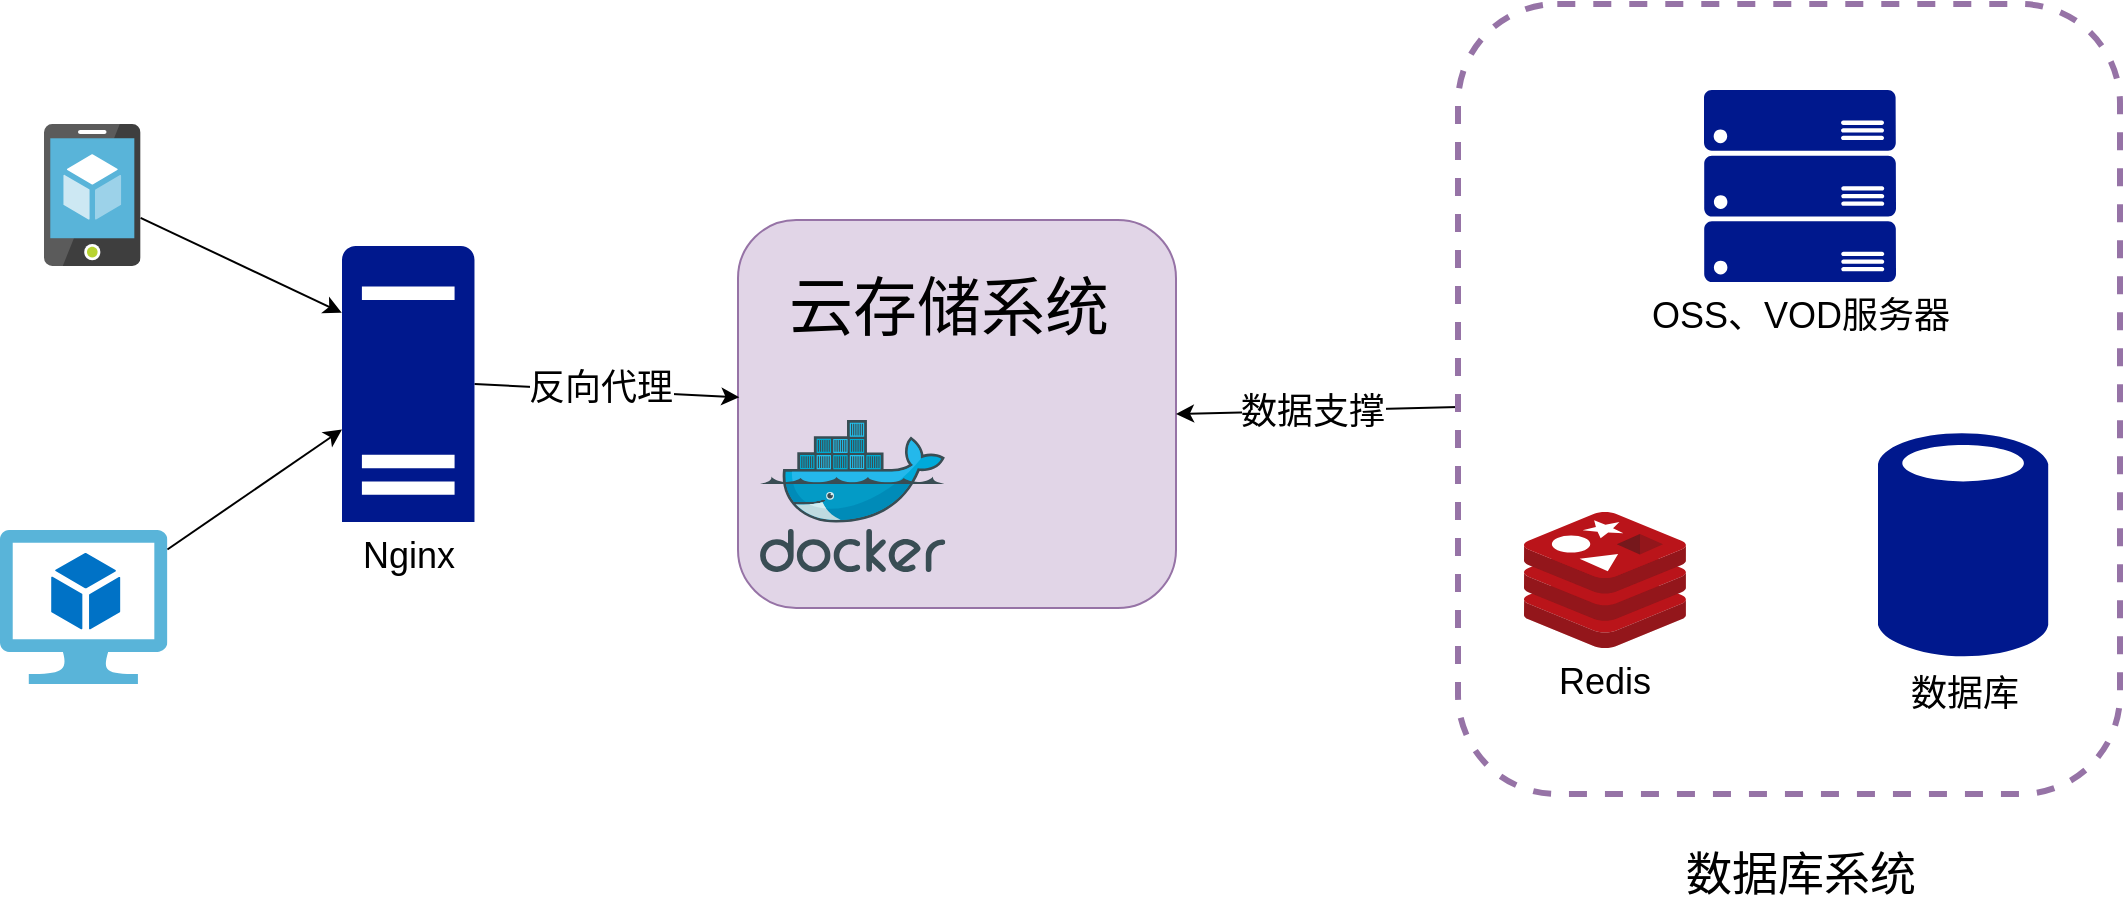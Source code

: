<mxfile version="16.5.2" type="github">
  <diagram id="DGHI4IdfCPbIkz-FcZ3y" name="第 1 页">
    <mxGraphModel dx="1419" dy="613" grid="0" gridSize="10" guides="1" tooltips="1" connect="1" arrows="1" fold="1" page="0" pageScale="1" pageWidth="827" pageHeight="1169" math="0" shadow="0">
      <root>
        <mxCell id="0" />
        <mxCell id="1" parent="0" />
        <mxCell id="gaE84zbIsAfi8TVqXHIF-2" value="" style="rounded=1;whiteSpace=wrap;html=1;fillColor=#e1d5e7;strokeColor=#9673a6;" parent="1" vertex="1">
          <mxGeometry x="277" y="283" width="219" height="194" as="geometry" />
        </mxCell>
        <mxCell id="gaE84zbIsAfi8TVqXHIF-4" value="云存储系统" style="text;html=1;strokeColor=none;fillColor=none;align=center;verticalAlign=middle;whiteSpace=wrap;rounded=0;fontSize=32;" parent="1" vertex="1">
          <mxGeometry x="272" y="296" width="221" height="61" as="geometry" />
        </mxCell>
        <mxCell id="EmAf7KWgvtEIyddOnDGJ-25" style="edgeStyle=none;rounded=0;orthogonalLoop=1;jettySize=auto;html=1;entryX=-0.002;entryY=0.242;entryDx=0;entryDy=0;entryPerimeter=0;fontSize=18;" edge="1" parent="1" source="EmAf7KWgvtEIyddOnDGJ-6" target="EmAf7KWgvtEIyddOnDGJ-24">
          <mxGeometry relative="1" as="geometry" />
        </mxCell>
        <mxCell id="EmAf7KWgvtEIyddOnDGJ-6" value="" style="sketch=0;aspect=fixed;html=1;points=[];align=center;image;fontSize=12;image=img/lib/mscae/App_Service_Mobile_App.svg;" vertex="1" parent="1">
          <mxGeometry x="-70" y="235" width="48.28" height="71" as="geometry" />
        </mxCell>
        <mxCell id="EmAf7KWgvtEIyddOnDGJ-26" style="edgeStyle=none;rounded=0;orthogonalLoop=1;jettySize=auto;html=1;fontSize=18;" edge="1" parent="1" source="EmAf7KWgvtEIyddOnDGJ-7" target="EmAf7KWgvtEIyddOnDGJ-24">
          <mxGeometry relative="1" as="geometry" />
        </mxCell>
        <mxCell id="EmAf7KWgvtEIyddOnDGJ-7" value="" style="sketch=0;aspect=fixed;html=1;points=[];align=center;image;fontSize=12;image=img/lib/mscae/Virtual_Machine_2.svg;" vertex="1" parent="1">
          <mxGeometry x="-92.0" y="438" width="83.69" height="77" as="geometry" />
        </mxCell>
        <mxCell id="EmAf7KWgvtEIyddOnDGJ-15" value="OSS、VOD服务器" style="sketch=0;aspect=fixed;pointerEvents=1;shadow=0;dashed=0;html=1;strokeColor=none;labelPosition=center;verticalLabelPosition=bottom;verticalAlign=top;align=center;fillColor=#00188D;shape=mxgraph.azure.server_rack;rounded=1;fontSize=18;" vertex="1" parent="1">
          <mxGeometry x="760" y="218" width="96" height="96" as="geometry" />
        </mxCell>
        <mxCell id="EmAf7KWgvtEIyddOnDGJ-19" value="Redis" style="sketch=0;aspect=fixed;html=1;points=[];align=center;image;fontSize=18;image=img/lib/mscae/Cache_Redis_Product.svg;rounded=1;gradientColor=none;" vertex="1" parent="1">
          <mxGeometry x="670" y="429" width="80.95" height="68" as="geometry" />
        </mxCell>
        <mxCell id="EmAf7KWgvtEIyddOnDGJ-20" value="" style="sketch=0;aspect=fixed;html=1;points=[];align=center;image;fontSize=12;image=img/lib/mscae/Docker.svg;rounded=1;gradientColor=none;" vertex="1" parent="1">
          <mxGeometry x="288" y="383" width="92.68" height="76" as="geometry" />
        </mxCell>
        <mxCell id="EmAf7KWgvtEIyddOnDGJ-22" value="数据库" style="sketch=0;aspect=fixed;pointerEvents=1;shadow=0;dashed=0;html=1;strokeColor=none;labelPosition=center;verticalLabelPosition=bottom;verticalAlign=top;align=center;fillColor=#00188D;shape=mxgraph.mscae.enterprise.database_generic;rounded=1;fontSize=18;" vertex="1" parent="1">
          <mxGeometry x="847" y="388" width="85.1" height="115" as="geometry" />
        </mxCell>
        <mxCell id="EmAf7KWgvtEIyddOnDGJ-29" style="edgeStyle=none;rounded=0;orthogonalLoop=1;jettySize=auto;html=1;fontSize=18;entryX=1;entryY=0.5;entryDx=0;entryDy=0;" edge="1" parent="1" source="EmAf7KWgvtEIyddOnDGJ-23" target="gaE84zbIsAfi8TVqXHIF-2">
          <mxGeometry relative="1" as="geometry">
            <mxPoint x="633" y="382" as="targetPoint" />
          </mxGeometry>
        </mxCell>
        <mxCell id="EmAf7KWgvtEIyddOnDGJ-30" value="数据支撑" style="edgeLabel;html=1;align=center;verticalAlign=middle;resizable=0;points=[];fontSize=18;" vertex="1" connectable="0" parent="EmAf7KWgvtEIyddOnDGJ-29">
          <mxGeometry x="0.356" y="-3" relative="1" as="geometry">
            <mxPoint x="22" y="3" as="offset" />
          </mxGeometry>
        </mxCell>
        <mxCell id="EmAf7KWgvtEIyddOnDGJ-23" value="" style="rounded=1;whiteSpace=wrap;html=1;fillColor=none;strokeColor=#9673a6;dashed=1;strokeWidth=3;" vertex="1" parent="1">
          <mxGeometry x="637" y="175" width="331" height="395" as="geometry" />
        </mxCell>
        <mxCell id="EmAf7KWgvtEIyddOnDGJ-27" style="edgeStyle=none;rounded=0;orthogonalLoop=1;jettySize=auto;html=1;exitX=1;exitY=0.5;exitDx=0;exitDy=0;exitPerimeter=0;entryX=0.003;entryY=0.457;entryDx=0;entryDy=0;entryPerimeter=0;fontSize=18;" edge="1" parent="1" source="EmAf7KWgvtEIyddOnDGJ-24" target="gaE84zbIsAfi8TVqXHIF-2">
          <mxGeometry relative="1" as="geometry" />
        </mxCell>
        <mxCell id="EmAf7KWgvtEIyddOnDGJ-28" value="反向代理" style="edgeLabel;html=1;align=center;verticalAlign=middle;resizable=0;points=[];fontSize=18;" vertex="1" connectable="0" parent="EmAf7KWgvtEIyddOnDGJ-27">
          <mxGeometry x="-0.334" y="-1" relative="1" as="geometry">
            <mxPoint x="19" y="-1" as="offset" />
          </mxGeometry>
        </mxCell>
        <mxCell id="EmAf7KWgvtEIyddOnDGJ-24" value="Nginx" style="sketch=0;aspect=fixed;pointerEvents=1;shadow=0;dashed=0;html=1;strokeColor=none;labelPosition=center;verticalLabelPosition=bottom;verticalAlign=top;align=center;fillColor=#00188D;shape=mxgraph.mscae.enterprise.server_generic;rounded=1;fontSize=18;" vertex="1" parent="1">
          <mxGeometry x="79" y="296" width="66.24" height="138" as="geometry" />
        </mxCell>
        <mxCell id="EmAf7KWgvtEIyddOnDGJ-31" value="数据库系统" style="text;html=1;align=center;verticalAlign=middle;resizable=0;points=[];autosize=1;strokeColor=none;fillColor=none;fontSize=23;" vertex="1" parent="1">
          <mxGeometry x="745.5" y="594" width="125" height="32" as="geometry" />
        </mxCell>
      </root>
    </mxGraphModel>
  </diagram>
</mxfile>
